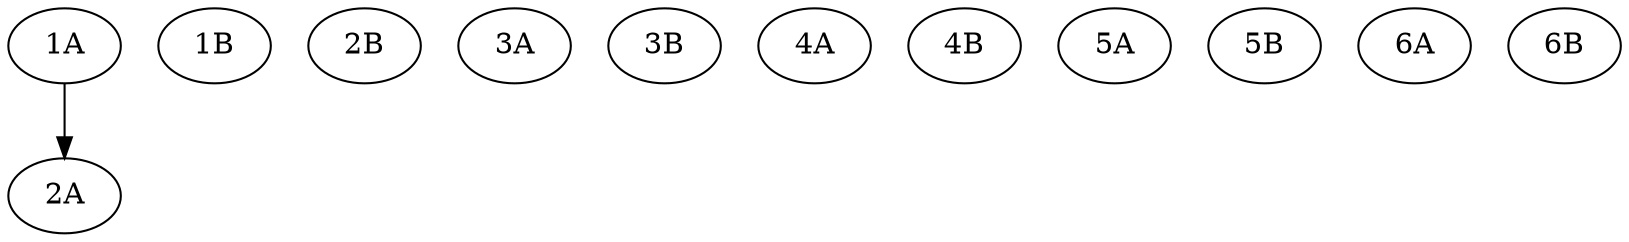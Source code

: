 digraph {
	"1A"
	"1B"
	"2A"
	"2B"
	"3A"
	"3B"
	"4A"
	"4B"
	"5A"
	"5B"
	"6A"
	"6B"
	"1A" -> "2A"
}

